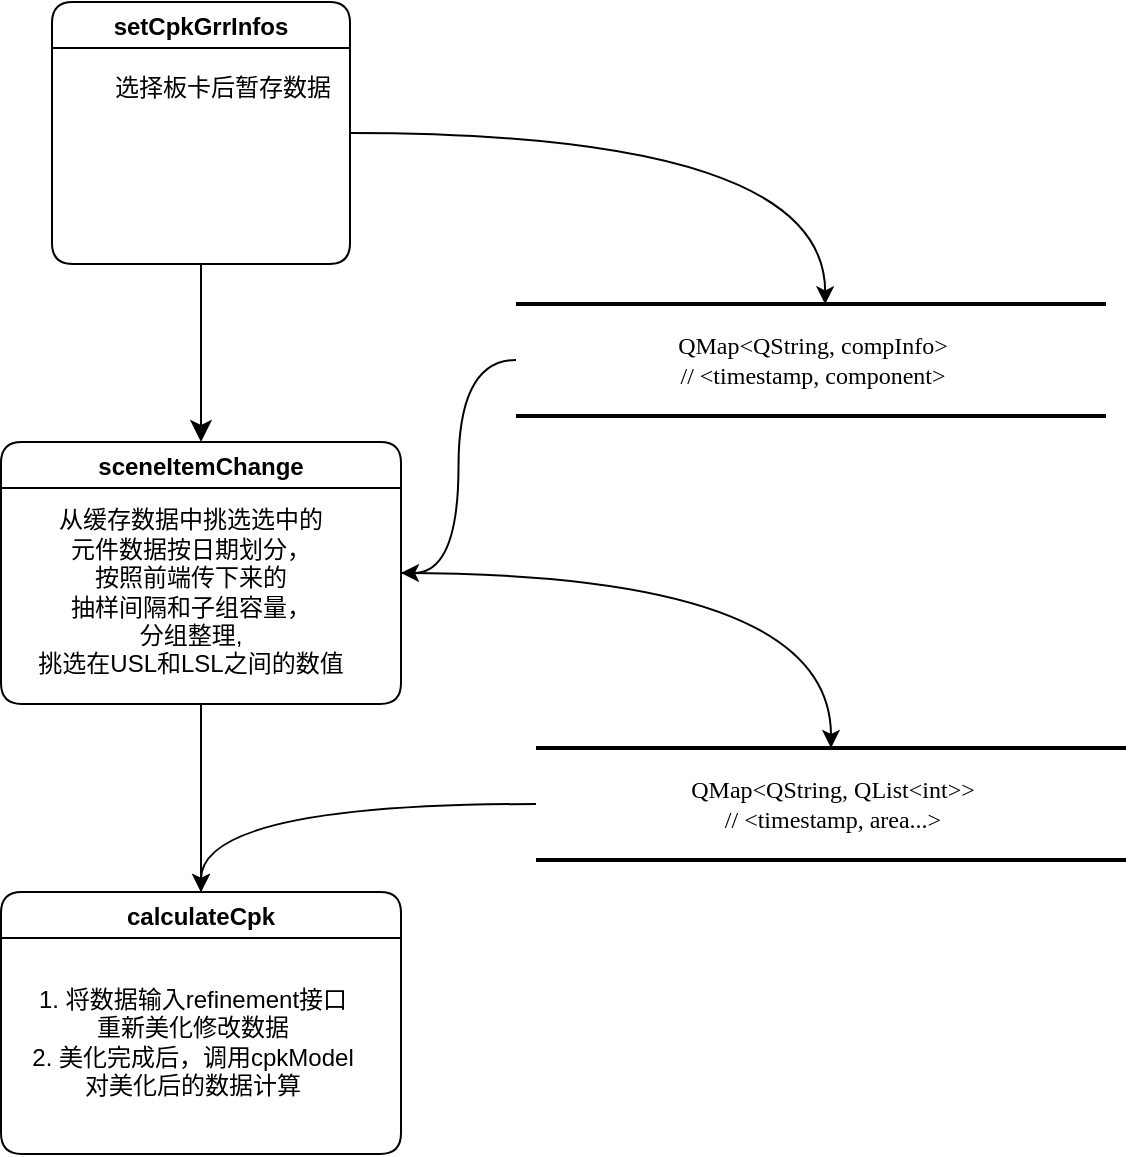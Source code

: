 <mxfile version="21.8.0" type="github">
  <diagram name="第 1 页" id="2K83EdFup8GxKKJUzQWI">
    <mxGraphModel dx="1434" dy="743" grid="0" gridSize="10" guides="1" tooltips="1" connect="1" arrows="1" fold="1" page="1" pageScale="1" pageWidth="827" pageHeight="1169" math="0" shadow="0">
      <root>
        <mxCell id="0" />
        <mxCell id="1" parent="0" />
        <mxCell id="PYHBvQAv3ILcO0LImqyy-1" style="edgeStyle=orthogonalEdgeStyle;rounded=1;orthogonalLoop=1;jettySize=auto;html=1;curved=1;exitX=1;exitY=0.5;exitDx=0;exitDy=0;entryX=0.524;entryY=0.003;entryDx=0;entryDy=0;entryPerimeter=0;" parent="1" source="PYHBvQAv3ILcO0LImqyy-14" target="PYHBvQAv3ILcO0LImqyy-8" edge="1">
          <mxGeometry relative="1" as="geometry">
            <mxPoint x="400" y="129" as="targetPoint" />
            <mxPoint x="320" y="129.059" as="sourcePoint" />
          </mxGeometry>
        </mxCell>
        <mxCell id="PYHBvQAv3ILcO0LImqyy-6" style="edgeStyle=orthogonalEdgeStyle;html=1;labelBackgroundColor=none;startFill=0;startSize=8;endFill=1;endSize=8;fontFamily=Verdana;fontSize=12;curved=1;exitX=0.5;exitY=1;exitDx=0;exitDy=0;entryX=0.5;entryY=0;entryDx=0;entryDy=0;" parent="1" source="PYHBvQAv3ILcO0LImqyy-14" target="PYHBvQAv3ILcO0LImqyy-19" edge="1">
          <mxGeometry relative="1" as="geometry">
            <mxPoint x="240" y="184" as="sourcePoint" />
            <mxPoint x="240.029" y="272" as="targetPoint" />
          </mxGeometry>
        </mxCell>
        <mxCell id="PYHBvQAv3ILcO0LImqyy-23" style="edgeStyle=orthogonalEdgeStyle;curved=1;rounded=0;orthogonalLoop=1;jettySize=auto;html=1;entryX=1;entryY=0.5;entryDx=0;entryDy=0;" parent="1" source="PYHBvQAv3ILcO0LImqyy-8" target="PYHBvQAv3ILcO0LImqyy-19" edge="1">
          <mxGeometry relative="1" as="geometry" />
        </mxCell>
        <mxCell id="PYHBvQAv3ILcO0LImqyy-8" value="QMap&amp;lt;QString, compInfo&amp;gt;&lt;br&gt;// &amp;lt;timestamp, component&amp;gt;" style="html=1;rounded=1;shadow=0;comic=0;labelBackgroundColor=none;strokeWidth=2;fontFamily=Verdana;fontSize=12;align=center;shape=mxgraph.ios7ui.horLines;" parent="1" vertex="1">
          <mxGeometry x="403" y="176" width="295" height="56" as="geometry" />
        </mxCell>
        <mxCell id="PYHBvQAv3ILcO0LImqyy-27" style="edgeStyle=orthogonalEdgeStyle;curved=1;rounded=0;orthogonalLoop=1;jettySize=auto;html=1;" parent="1" source="PYHBvQAv3ILcO0LImqyy-10" target="PYHBvQAv3ILcO0LImqyy-25" edge="1">
          <mxGeometry relative="1" as="geometry" />
        </mxCell>
        <mxCell id="PYHBvQAv3ILcO0LImqyy-10" value="QMap&amp;lt;QString, QList&amp;lt;int&amp;gt;&amp;gt;&lt;br&gt;// &amp;lt;timestamp, area...&amp;gt;" style="html=1;rounded=1;shadow=0;comic=0;labelBackgroundColor=none;strokeWidth=2;fontFamily=Verdana;fontSize=12;align=center;shape=mxgraph.ios7ui.horLines;" parent="1" vertex="1">
          <mxGeometry x="413" y="398" width="295" height="56" as="geometry" />
        </mxCell>
        <mxCell id="PYHBvQAv3ILcO0LImqyy-14" value="setCpkGrrInfos" style="swimlane;rounded=1;" parent="1" vertex="1">
          <mxGeometry x="171" y="25" width="149" height="131" as="geometry" />
        </mxCell>
        <mxCell id="PYHBvQAv3ILcO0LImqyy-18" value="选择板卡后暂存数据" style="text;html=1;align=center;verticalAlign=middle;resizable=0;points=[];autosize=1;strokeColor=none;fillColor=none;" parent="PYHBvQAv3ILcO0LImqyy-14" vertex="1">
          <mxGeometry x="20" y="28" width="130" height="30" as="geometry" />
        </mxCell>
        <mxCell id="PYHBvQAv3ILcO0LImqyy-24" style="edgeStyle=orthogonalEdgeStyle;curved=1;rounded=0;orthogonalLoop=1;jettySize=auto;html=1;" parent="1" source="PYHBvQAv3ILcO0LImqyy-19" target="PYHBvQAv3ILcO0LImqyy-10" edge="1">
          <mxGeometry relative="1" as="geometry" />
        </mxCell>
        <mxCell id="PYHBvQAv3ILcO0LImqyy-30" style="edgeStyle=orthogonalEdgeStyle;curved=1;rounded=0;orthogonalLoop=1;jettySize=auto;html=1;entryX=0.5;entryY=0;entryDx=0;entryDy=0;" parent="1" source="PYHBvQAv3ILcO0LImqyy-19" target="PYHBvQAv3ILcO0LImqyy-25" edge="1">
          <mxGeometry relative="1" as="geometry" />
        </mxCell>
        <mxCell id="PYHBvQAv3ILcO0LImqyy-19" value="sceneItemChange" style="swimlane;rounded=1;startSize=23;" parent="1" vertex="1">
          <mxGeometry x="145.5" y="245" width="200" height="131" as="geometry" />
        </mxCell>
        <mxCell id="PYHBvQAv3ILcO0LImqyy-20" value="从缓存数据中挑选选中的&lt;br&gt;元件数据按日期划分，&lt;br&gt;按照前端传下来的&lt;br&gt;抽样间隔和子组容量，&lt;br&gt;分组整理,&lt;br&gt;挑选在USL和LSL之间的数值" style="text;html=1;align=center;verticalAlign=middle;resizable=0;points=[];autosize=1;strokeColor=none;fillColor=none;" parent="PYHBvQAv3ILcO0LImqyy-19" vertex="1">
          <mxGeometry x="10.5" y="26" width="168" height="98" as="geometry" />
        </mxCell>
        <mxCell id="PYHBvQAv3ILcO0LImqyy-25" value="calculateCpk" style="swimlane;rounded=1;startSize=23;" parent="1" vertex="1">
          <mxGeometry x="145.5" y="470" width="200" height="131" as="geometry" />
        </mxCell>
        <mxCell id="PYHBvQAv3ILcO0LImqyy-26" value="1. 将数据输入refinement接口&lt;br&gt;重新美化修改数据&lt;br&gt;2. 美化完成后，调用cpkModel&lt;br&gt;对美化后的数据计算" style="text;html=1;align=center;verticalAlign=middle;resizable=0;points=[];autosize=1;strokeColor=none;fillColor=none;" parent="PYHBvQAv3ILcO0LImqyy-25" vertex="1">
          <mxGeometry x="4.5" y="40" width="181" height="70" as="geometry" />
        </mxCell>
      </root>
    </mxGraphModel>
  </diagram>
</mxfile>
